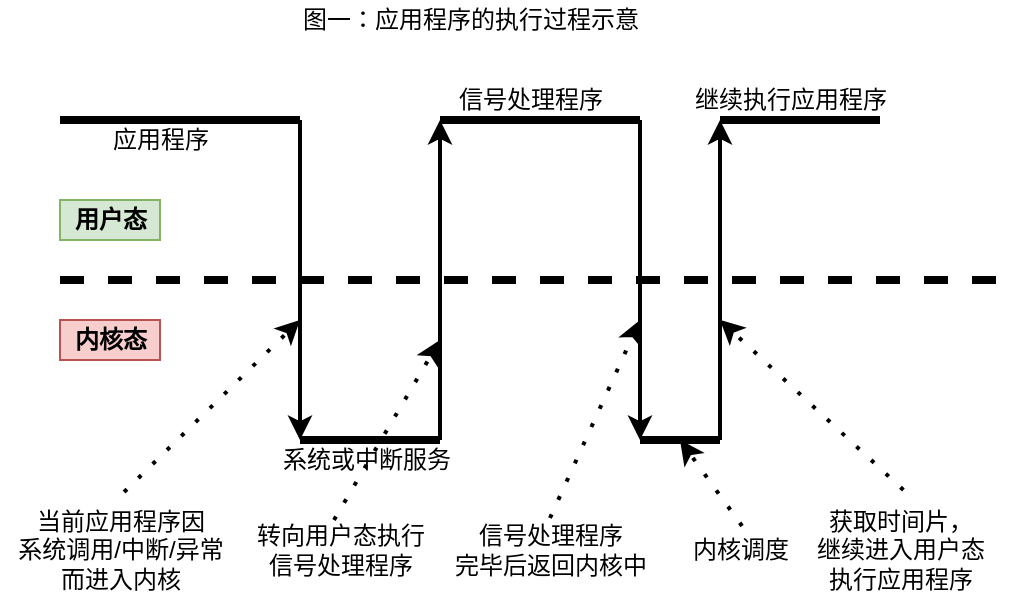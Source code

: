 <mxfile version="15.8.9" type="github">
  <diagram id="EQ5ZxxlDZ7IuW2nvXHbj" name="Page-1">
    <mxGraphModel dx="1298" dy="834" grid="1" gridSize="10" guides="1" tooltips="1" connect="1" arrows="1" fold="1" page="1" pageScale="1" pageWidth="827" pageHeight="1169" math="0" shadow="0">
      <root>
        <mxCell id="0" />
        <mxCell id="1" parent="0" />
        <mxCell id="scu57kikqf5zk905VMQK-1" value="" style="endArrow=none;dashed=1;html=1;rounded=0;strokeWidth=4;" edge="1" parent="1">
          <mxGeometry width="50" height="50" relative="1" as="geometry">
            <mxPoint x="120" y="360" as="sourcePoint" />
            <mxPoint x="600" y="360" as="targetPoint" />
          </mxGeometry>
        </mxCell>
        <mxCell id="scu57kikqf5zk905VMQK-2" value="用户态" style="text;html=1;align=center;verticalAlign=middle;resizable=0;points=[];autosize=1;strokeColor=#82b366;fillColor=#d5e8d4;fontStyle=1" vertex="1" parent="1">
          <mxGeometry x="120" y="320" width="50" height="20" as="geometry" />
        </mxCell>
        <mxCell id="scu57kikqf5zk905VMQK-3" value="内核态" style="text;html=1;align=center;verticalAlign=middle;resizable=0;points=[];autosize=1;strokeColor=#b85450;fillColor=#f8cecc;fontStyle=1" vertex="1" parent="1">
          <mxGeometry x="120" y="380" width="50" height="20" as="geometry" />
        </mxCell>
        <mxCell id="scu57kikqf5zk905VMQK-5" value="" style="endArrow=none;html=1;rounded=0;strokeWidth=4;" edge="1" parent="1">
          <mxGeometry width="50" height="50" relative="1" as="geometry">
            <mxPoint x="120" y="280" as="sourcePoint" />
            <mxPoint x="240" y="280" as="targetPoint" />
          </mxGeometry>
        </mxCell>
        <mxCell id="scu57kikqf5zk905VMQK-6" value="" style="endArrow=none;html=1;rounded=0;strokeWidth=4;" edge="1" parent="1">
          <mxGeometry width="50" height="50" relative="1" as="geometry">
            <mxPoint x="240" y="440" as="sourcePoint" />
            <mxPoint x="310" y="440" as="targetPoint" />
          </mxGeometry>
        </mxCell>
        <mxCell id="scu57kikqf5zk905VMQK-7" value="" style="endArrow=none;html=1;rounded=0;strokeWidth=4;" edge="1" parent="1">
          <mxGeometry width="50" height="50" relative="1" as="geometry">
            <mxPoint x="310" y="280" as="sourcePoint" />
            <mxPoint x="410" y="280" as="targetPoint" />
          </mxGeometry>
        </mxCell>
        <mxCell id="scu57kikqf5zk905VMQK-8" value="" style="endArrow=none;html=1;rounded=0;strokeWidth=4;" edge="1" parent="1">
          <mxGeometry width="50" height="50" relative="1" as="geometry">
            <mxPoint x="410" y="440" as="sourcePoint" />
            <mxPoint x="450" y="440" as="targetPoint" />
          </mxGeometry>
        </mxCell>
        <mxCell id="scu57kikqf5zk905VMQK-9" value="" style="endArrow=none;html=1;rounded=0;strokeWidth=4;" edge="1" parent="1">
          <mxGeometry width="50" height="50" relative="1" as="geometry">
            <mxPoint x="450" y="280" as="sourcePoint" />
            <mxPoint x="530" y="280" as="targetPoint" />
          </mxGeometry>
        </mxCell>
        <mxCell id="scu57kikqf5zk905VMQK-11" value="" style="endArrow=classic;html=1;rounded=0;strokeWidth=2;" edge="1" parent="1">
          <mxGeometry width="50" height="50" relative="1" as="geometry">
            <mxPoint x="240" y="280" as="sourcePoint" />
            <mxPoint x="240" y="440" as="targetPoint" />
          </mxGeometry>
        </mxCell>
        <mxCell id="scu57kikqf5zk905VMQK-12" value="" style="endArrow=classic;html=1;rounded=0;strokeWidth=2;" edge="1" parent="1">
          <mxGeometry width="50" height="50" relative="1" as="geometry">
            <mxPoint x="310" y="440" as="sourcePoint" />
            <mxPoint x="310" y="280" as="targetPoint" />
          </mxGeometry>
        </mxCell>
        <mxCell id="scu57kikqf5zk905VMQK-13" value="" style="endArrow=classic;html=1;rounded=0;strokeWidth=2;" edge="1" parent="1">
          <mxGeometry width="50" height="50" relative="1" as="geometry">
            <mxPoint x="410" y="280" as="sourcePoint" />
            <mxPoint x="410" y="440" as="targetPoint" />
          </mxGeometry>
        </mxCell>
        <mxCell id="scu57kikqf5zk905VMQK-14" value="" style="endArrow=classic;html=1;rounded=0;strokeWidth=2;" edge="1" parent="1">
          <mxGeometry width="50" height="50" relative="1" as="geometry">
            <mxPoint x="450" y="440" as="sourcePoint" />
            <mxPoint x="450" y="280" as="targetPoint" />
          </mxGeometry>
        </mxCell>
        <mxCell id="scu57kikqf5zk905VMQK-15" value="图一：应用程序的执行过程示意" style="text;html=1;align=center;verticalAlign=middle;resizable=0;points=[];autosize=1;strokeColor=none;fillColor=none;" vertex="1" parent="1">
          <mxGeometry x="235" y="220" width="180" height="20" as="geometry" />
        </mxCell>
        <mxCell id="scu57kikqf5zk905VMQK-16" value="应用程序" style="text;html=1;align=center;verticalAlign=middle;resizable=0;points=[];autosize=1;strokeColor=none;fillColor=none;" vertex="1" parent="1">
          <mxGeometry x="140" y="280" width="60" height="20" as="geometry" />
        </mxCell>
        <mxCell id="scu57kikqf5zk905VMQK-17" value="当前应用程序因&lt;br&gt;系统调用/中断/异常&lt;br&gt;而进入内核" style="text;html=1;align=center;verticalAlign=middle;resizable=0;points=[];autosize=1;strokeColor=none;fillColor=none;" vertex="1" parent="1">
          <mxGeometry x="90" y="470" width="120" height="50" as="geometry" />
        </mxCell>
        <mxCell id="scu57kikqf5zk905VMQK-18" value="" style="endArrow=classic;html=1;rounded=0;strokeWidth=2;exitX=0.517;exitY=-0.08;exitDx=0;exitDy=0;exitPerimeter=0;dashed=1;dashPattern=1 4;" edge="1" parent="1" source="scu57kikqf5zk905VMQK-17">
          <mxGeometry width="50" height="50" relative="1" as="geometry">
            <mxPoint x="390" y="440" as="sourcePoint" />
            <mxPoint x="240" y="380" as="targetPoint" />
          </mxGeometry>
        </mxCell>
        <mxCell id="scu57kikqf5zk905VMQK-19" value="系统或中断服务" style="text;html=1;align=center;verticalAlign=middle;resizable=0;points=[];autosize=1;strokeColor=none;fillColor=none;" vertex="1" parent="1">
          <mxGeometry x="223" y="440" width="100" height="20" as="geometry" />
        </mxCell>
        <mxCell id="scu57kikqf5zk905VMQK-20" value="信号处理程序" style="text;html=1;align=center;verticalAlign=middle;resizable=0;points=[];autosize=1;strokeColor=none;fillColor=none;" vertex="1" parent="1">
          <mxGeometry x="310" y="260" width="90" height="20" as="geometry" />
        </mxCell>
        <mxCell id="scu57kikqf5zk905VMQK-21" value="信号处理程序&lt;br&gt;完毕后返回内核中" style="text;html=1;align=center;verticalAlign=middle;resizable=0;points=[];autosize=1;strokeColor=none;fillColor=none;" vertex="1" parent="1">
          <mxGeometry x="310" y="480" width="110" height="30" as="geometry" />
        </mxCell>
        <mxCell id="scu57kikqf5zk905VMQK-22" value="" style="endArrow=classic;html=1;rounded=0;strokeWidth=2;exitX=0.5;exitY=-0.033;exitDx=0;exitDy=0;exitPerimeter=0;dashed=1;dashPattern=1 4;" edge="1" parent="1" source="scu57kikqf5zk905VMQK-21">
          <mxGeometry width="50" height="50" relative="1" as="geometry">
            <mxPoint x="172.04" y="451" as="sourcePoint" />
            <mxPoint x="410" y="380" as="targetPoint" />
          </mxGeometry>
        </mxCell>
        <mxCell id="scu57kikqf5zk905VMQK-23" value="转向用户态执行&lt;br&gt;信号处理程序" style="text;html=1;align=center;verticalAlign=middle;resizable=0;points=[];autosize=1;strokeColor=none;fillColor=none;" vertex="1" parent="1">
          <mxGeometry x="210" y="480" width="100" height="30" as="geometry" />
        </mxCell>
        <mxCell id="scu57kikqf5zk905VMQK-24" value="" style="endArrow=classic;html=1;rounded=0;strokeWidth=2;exitX=0.47;exitY=0;exitDx=0;exitDy=0;exitPerimeter=0;dashed=1;dashPattern=1 4;" edge="1" parent="1" source="scu57kikqf5zk905VMQK-23">
          <mxGeometry width="50" height="50" relative="1" as="geometry">
            <mxPoint x="405" y="504.01" as="sourcePoint" />
            <mxPoint x="310" y="390" as="targetPoint" />
          </mxGeometry>
        </mxCell>
        <mxCell id="scu57kikqf5zk905VMQK-25" value="内核调度" style="text;html=1;align=center;verticalAlign=middle;resizable=0;points=[];autosize=1;strokeColor=none;fillColor=none;" vertex="1" parent="1">
          <mxGeometry x="430" y="485" width="60" height="20" as="geometry" />
        </mxCell>
        <mxCell id="scu57kikqf5zk905VMQK-26" value="" style="endArrow=classic;html=1;rounded=0;strokeWidth=2;exitX=0.517;exitY=-0.1;exitDx=0;exitDy=0;exitPerimeter=0;dashed=1;dashPattern=1 4;" edge="1" parent="1" source="scu57kikqf5zk905VMQK-25">
          <mxGeometry width="50" height="50" relative="1" as="geometry">
            <mxPoint x="375" y="489.01" as="sourcePoint" />
            <mxPoint x="430" y="440" as="targetPoint" />
          </mxGeometry>
        </mxCell>
        <mxCell id="scu57kikqf5zk905VMQK-27" value="获取时间片，&lt;br&gt;继续进入用户态&lt;br&gt;执行应用程序" style="text;html=1;align=center;verticalAlign=middle;resizable=0;points=[];autosize=1;strokeColor=none;fillColor=none;" vertex="1" parent="1">
          <mxGeometry x="490" y="470" width="100" height="50" as="geometry" />
        </mxCell>
        <mxCell id="scu57kikqf5zk905VMQK-28" value="" style="endArrow=classic;html=1;rounded=0;strokeWidth=2;exitX=0.517;exitY=-0.1;exitDx=0;exitDy=0;exitPerimeter=0;dashed=1;dashPattern=1 4;" edge="1" parent="1" source="scu57kikqf5zk905VMQK-27">
          <mxGeometry width="50" height="50" relative="1" as="geometry">
            <mxPoint x="455" y="479.01" as="sourcePoint" />
            <mxPoint x="450" y="380" as="targetPoint" />
          </mxGeometry>
        </mxCell>
        <mxCell id="scu57kikqf5zk905VMQK-29" value="继续执行应用程序" style="text;html=1;align=center;verticalAlign=middle;resizable=0;points=[];autosize=1;strokeColor=none;fillColor=none;" vertex="1" parent="1">
          <mxGeometry x="430" y="260" width="110" height="20" as="geometry" />
        </mxCell>
      </root>
    </mxGraphModel>
  </diagram>
</mxfile>
